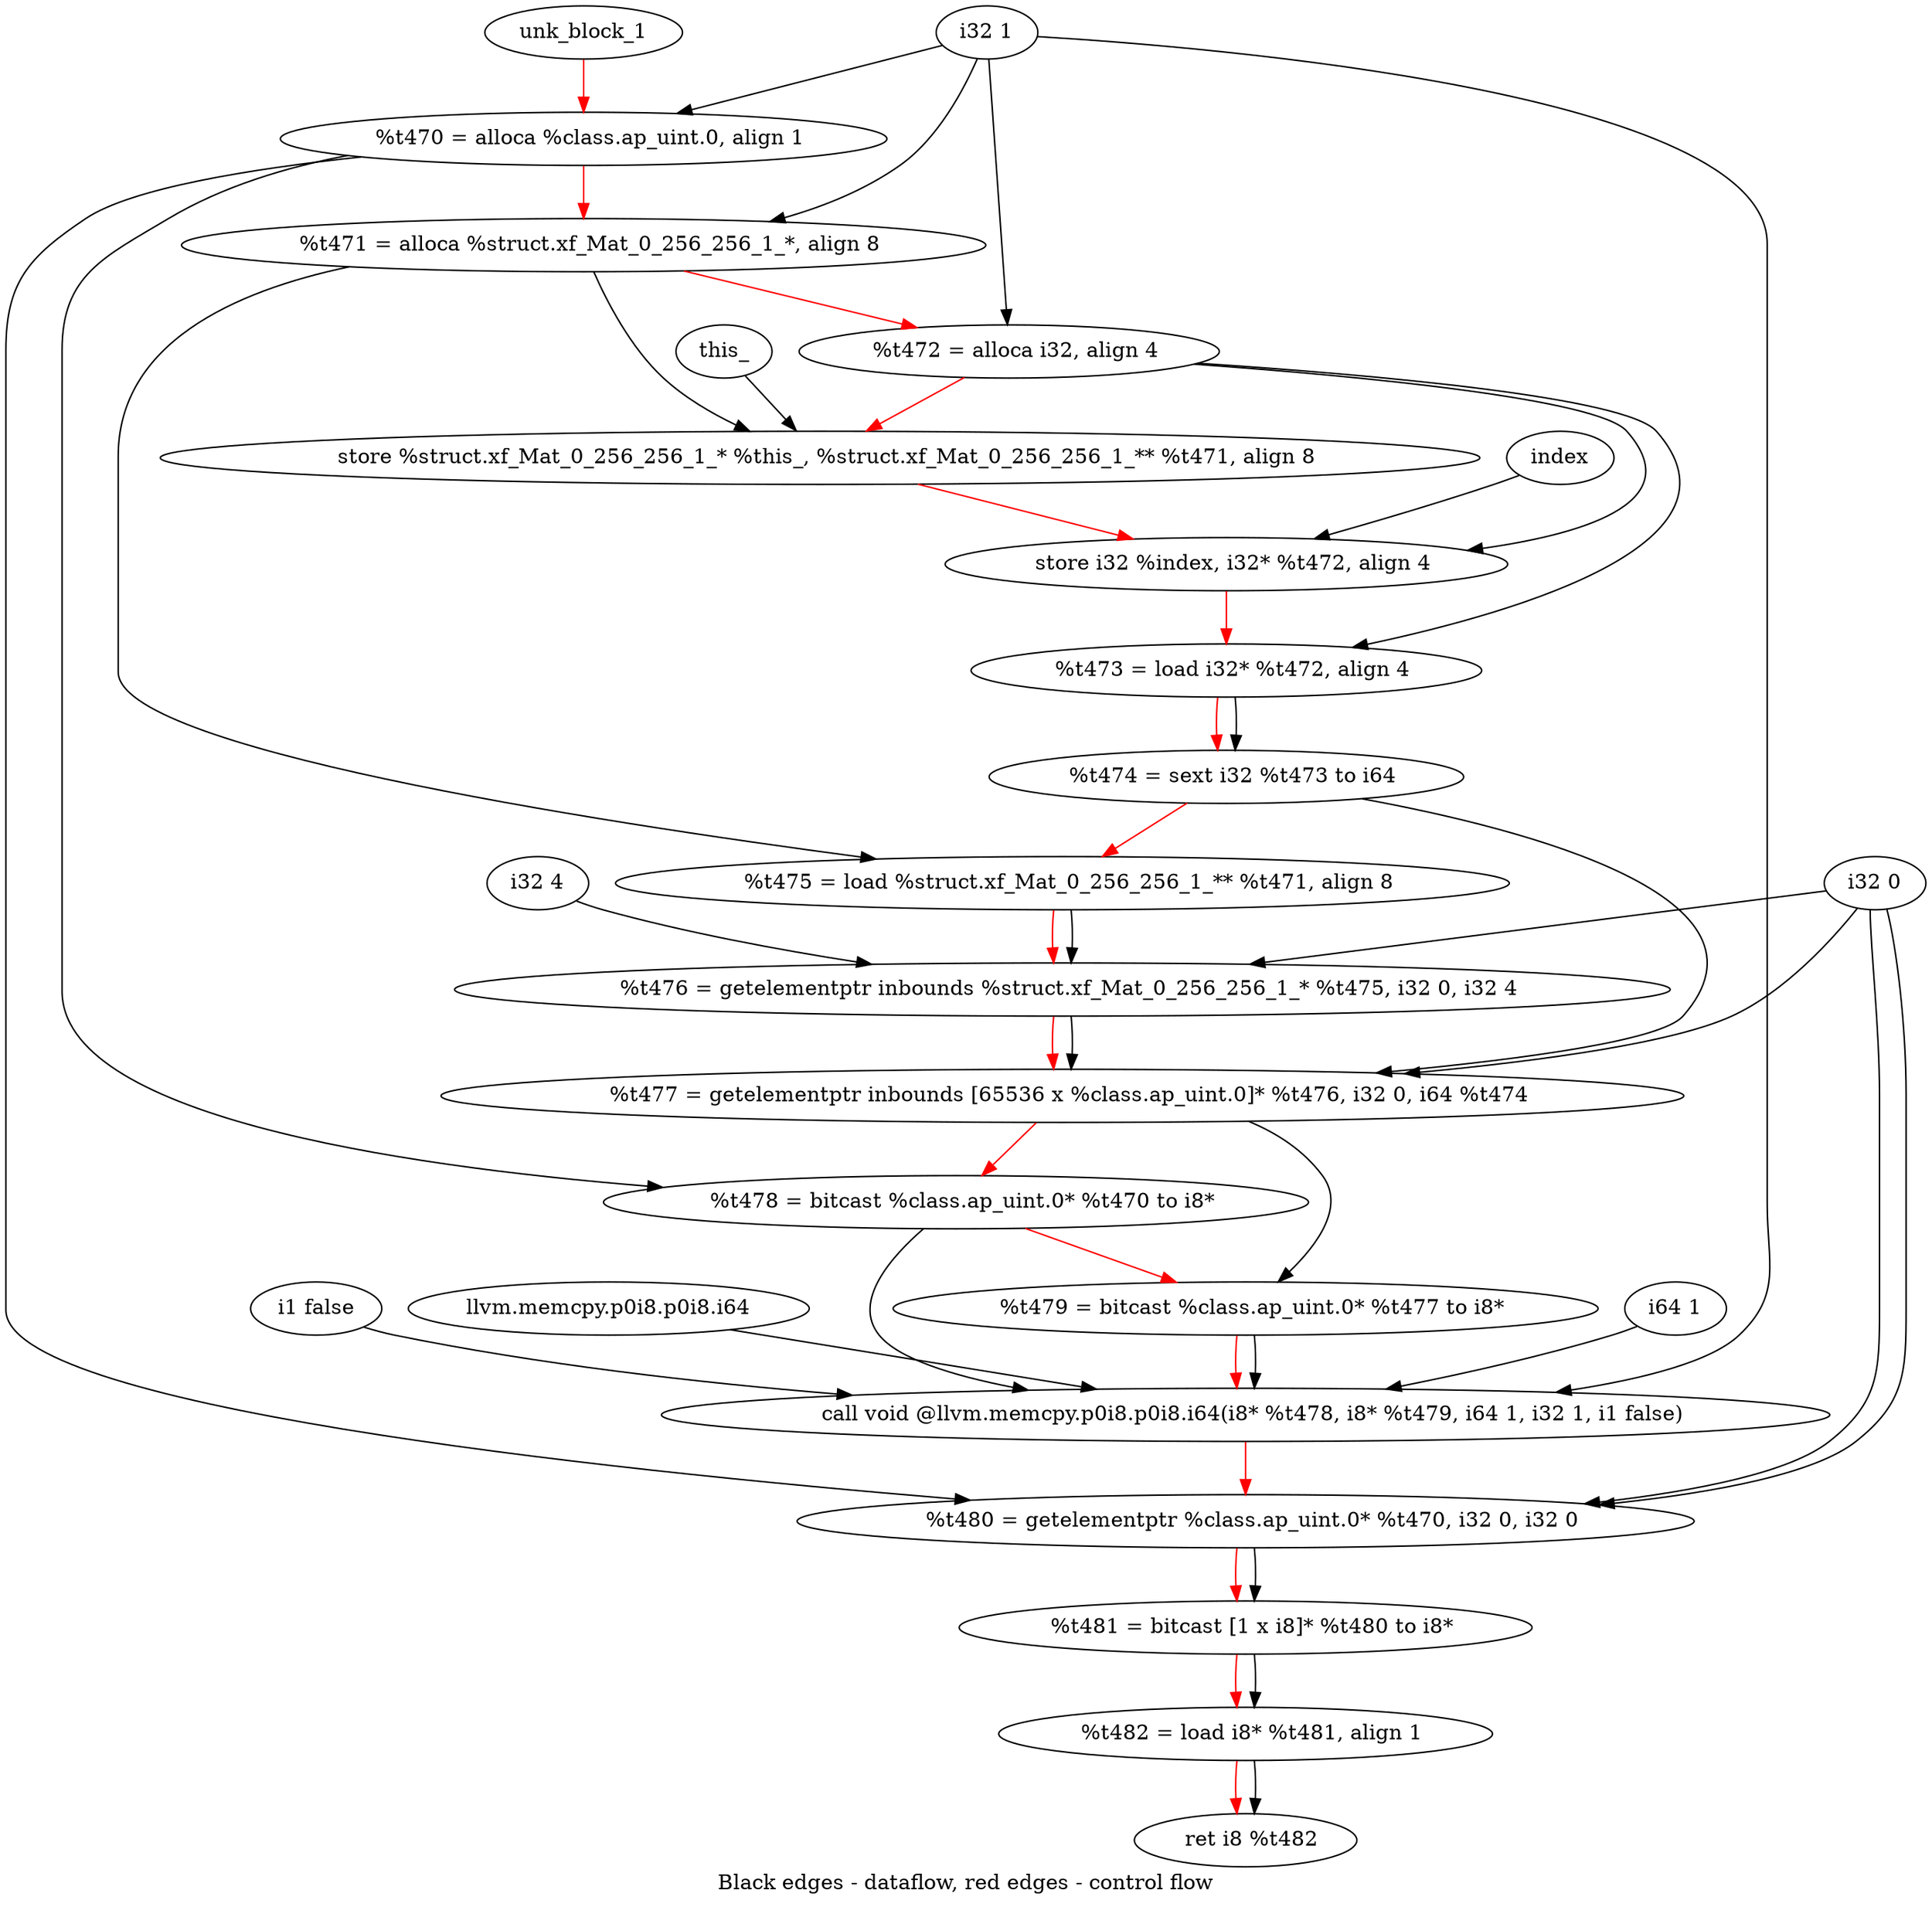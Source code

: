 digraph G {
compound=true
label="Black edges - dataflow, red edges - control flow"
"t470" [label="  %t470 = alloca %class.ap_uint.0, align 1"]
"t471" [label="  %t471 = alloca %struct.xf_Mat_0_256_256_1_*, align 8"]
"t472" [label="  %t472 = alloca i32, align 4"]
"_1" [label="  store %struct.xf_Mat_0_256_256_1_* %this_, %struct.xf_Mat_0_256_256_1_** %t471, align 8"]
"_2" [label="  store i32 %index, i32* %t472, align 4"]
"t473" [label="  %t473 = load i32* %t472, align 4"]
"t474" [label="  %t474 = sext i32 %t473 to i64"]
"t475" [label="  %t475 = load %struct.xf_Mat_0_256_256_1_** %t471, align 8"]
"t476" [label="  %t476 = getelementptr inbounds %struct.xf_Mat_0_256_256_1_* %t475, i32 0, i32 4"]
"t477" [label="  %t477 = getelementptr inbounds [65536 x %class.ap_uint.0]* %t476, i32 0, i64 %t474"]
"t478" [label="  %t478 = bitcast %class.ap_uint.0* %t470 to i8*"]
"t479" [label="  %t479 = bitcast %class.ap_uint.0* %t477 to i8*"]
"_3" [label="  call void @llvm.memcpy.p0i8.p0i8.i64(i8* %t478, i8* %t479, i64 1, i32 1, i1 false)"]
"t480" [label="  %t480 = getelementptr %class.ap_uint.0* %t470, i32 0, i32 0"]
"t481" [label="  %t481 = bitcast [1 x i8]* %t480 to i8*"]
"t482" [label="  %t482 = load i8* %t481, align 1"]
"_4" [label="  ret i8 %t482"]
"unk_block_1" -> "t470"[color=red]
"i32 1" -> "t470"
"t470" -> "t471"[color=red weight=2]
"i32 1" -> "t471"
"t471" -> "t472"[color=red weight=2]
"i32 1" -> "t472"
"t472" -> "_1"[color=red weight=2]
"this_" -> "_1"
"t471" -> "_1"
"_1" -> "_2"[color=red weight=2]
"index" -> "_2"
"t472" -> "_2"
"_2" -> "t473"[color=red weight=2]
"t472" -> "t473"
"t473" -> "t474"[color=red weight=2]
"t473" -> "t474"
"t474" -> "t475"[color=red weight=2]
"t471" -> "t475"
"t475" -> "t476"[color=red weight=2]
"t475" -> "t476"
"i32 0" -> "t476"
"i32 4" -> "t476"
"t476" -> "t477"[color=red weight=2]
"t476" -> "t477"
"i32 0" -> "t477"
"t474" -> "t477"
"t477" -> "t478"[color=red weight=2]
"t470" -> "t478"
"t478" -> "t479"[color=red weight=2]
"t477" -> "t479"
"t479" -> "_3"[color=red weight=2]
"t478" -> "_3"
"t479" -> "_3"
"i64 1" -> "_3"
"i32 1" -> "_3"
"i1 false" -> "_3"
"llvm.memcpy.p0i8.p0i8.i64" -> "_3"
"_3" -> "t480"[color=red weight=2]
"t470" -> "t480"
"i32 0" -> "t480"
"i32 0" -> "t480"
"t480" -> "t481"[color=red weight=2]
"t480" -> "t481"
"t481" -> "t482"[color=red weight=2]
"t481" -> "t482"
"t482" -> "_4"[color=red weight=2]
"t482" -> "_4"

}
